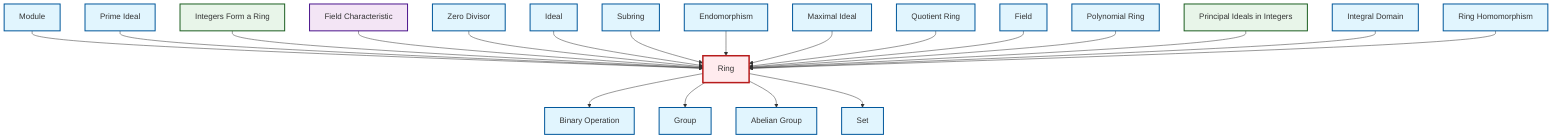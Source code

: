 graph TD
    classDef definition fill:#e1f5fe,stroke:#01579b,stroke-width:2px
    classDef theorem fill:#f3e5f5,stroke:#4a148c,stroke-width:2px
    classDef axiom fill:#fff3e0,stroke:#e65100,stroke-width:2px
    classDef example fill:#e8f5e9,stroke:#1b5e20,stroke-width:2px
    classDef current fill:#ffebee,stroke:#b71c1c,stroke-width:3px
    def-module["Module"]:::definition
    def-integral-domain["Integral Domain"]:::definition
    def-zero-divisor["Zero Divisor"]:::definition
    def-abelian-group["Abelian Group"]:::definition
    thm-field-characteristic["Field Characteristic"]:::theorem
    def-group["Group"]:::definition
    ex-integers-ring["Integers Form a Ring"]:::example
    def-prime-ideal["Prime Ideal"]:::definition
    def-set["Set"]:::definition
    def-polynomial-ring["Polynomial Ring"]:::definition
    def-ring["Ring"]:::definition
    def-ideal["Ideal"]:::definition
    def-maximal-ideal["Maximal Ideal"]:::definition
    def-field["Field"]:::definition
    def-subring["Subring"]:::definition
    def-quotient-ring["Quotient Ring"]:::definition
    def-binary-operation["Binary Operation"]:::definition
    ex-principal-ideal["Principal Ideals in Integers"]:::example
    def-endomorphism["Endomorphism"]:::definition
    def-ring-homomorphism["Ring Homomorphism"]:::definition
    def-module --> def-ring
    def-prime-ideal --> def-ring
    ex-integers-ring --> def-ring
    thm-field-characteristic --> def-ring
    def-zero-divisor --> def-ring
    def-ring --> def-binary-operation
    def-ideal --> def-ring
    def-subring --> def-ring
    def-endomorphism --> def-ring
    def-maximal-ideal --> def-ring
    def-quotient-ring --> def-ring
    def-ring --> def-group
    def-field --> def-ring
    def-polynomial-ring --> def-ring
    ex-principal-ideal --> def-ring
    def-ring --> def-abelian-group
    def-ring --> def-set
    def-integral-domain --> def-ring
    def-ring-homomorphism --> def-ring
    class def-ring current